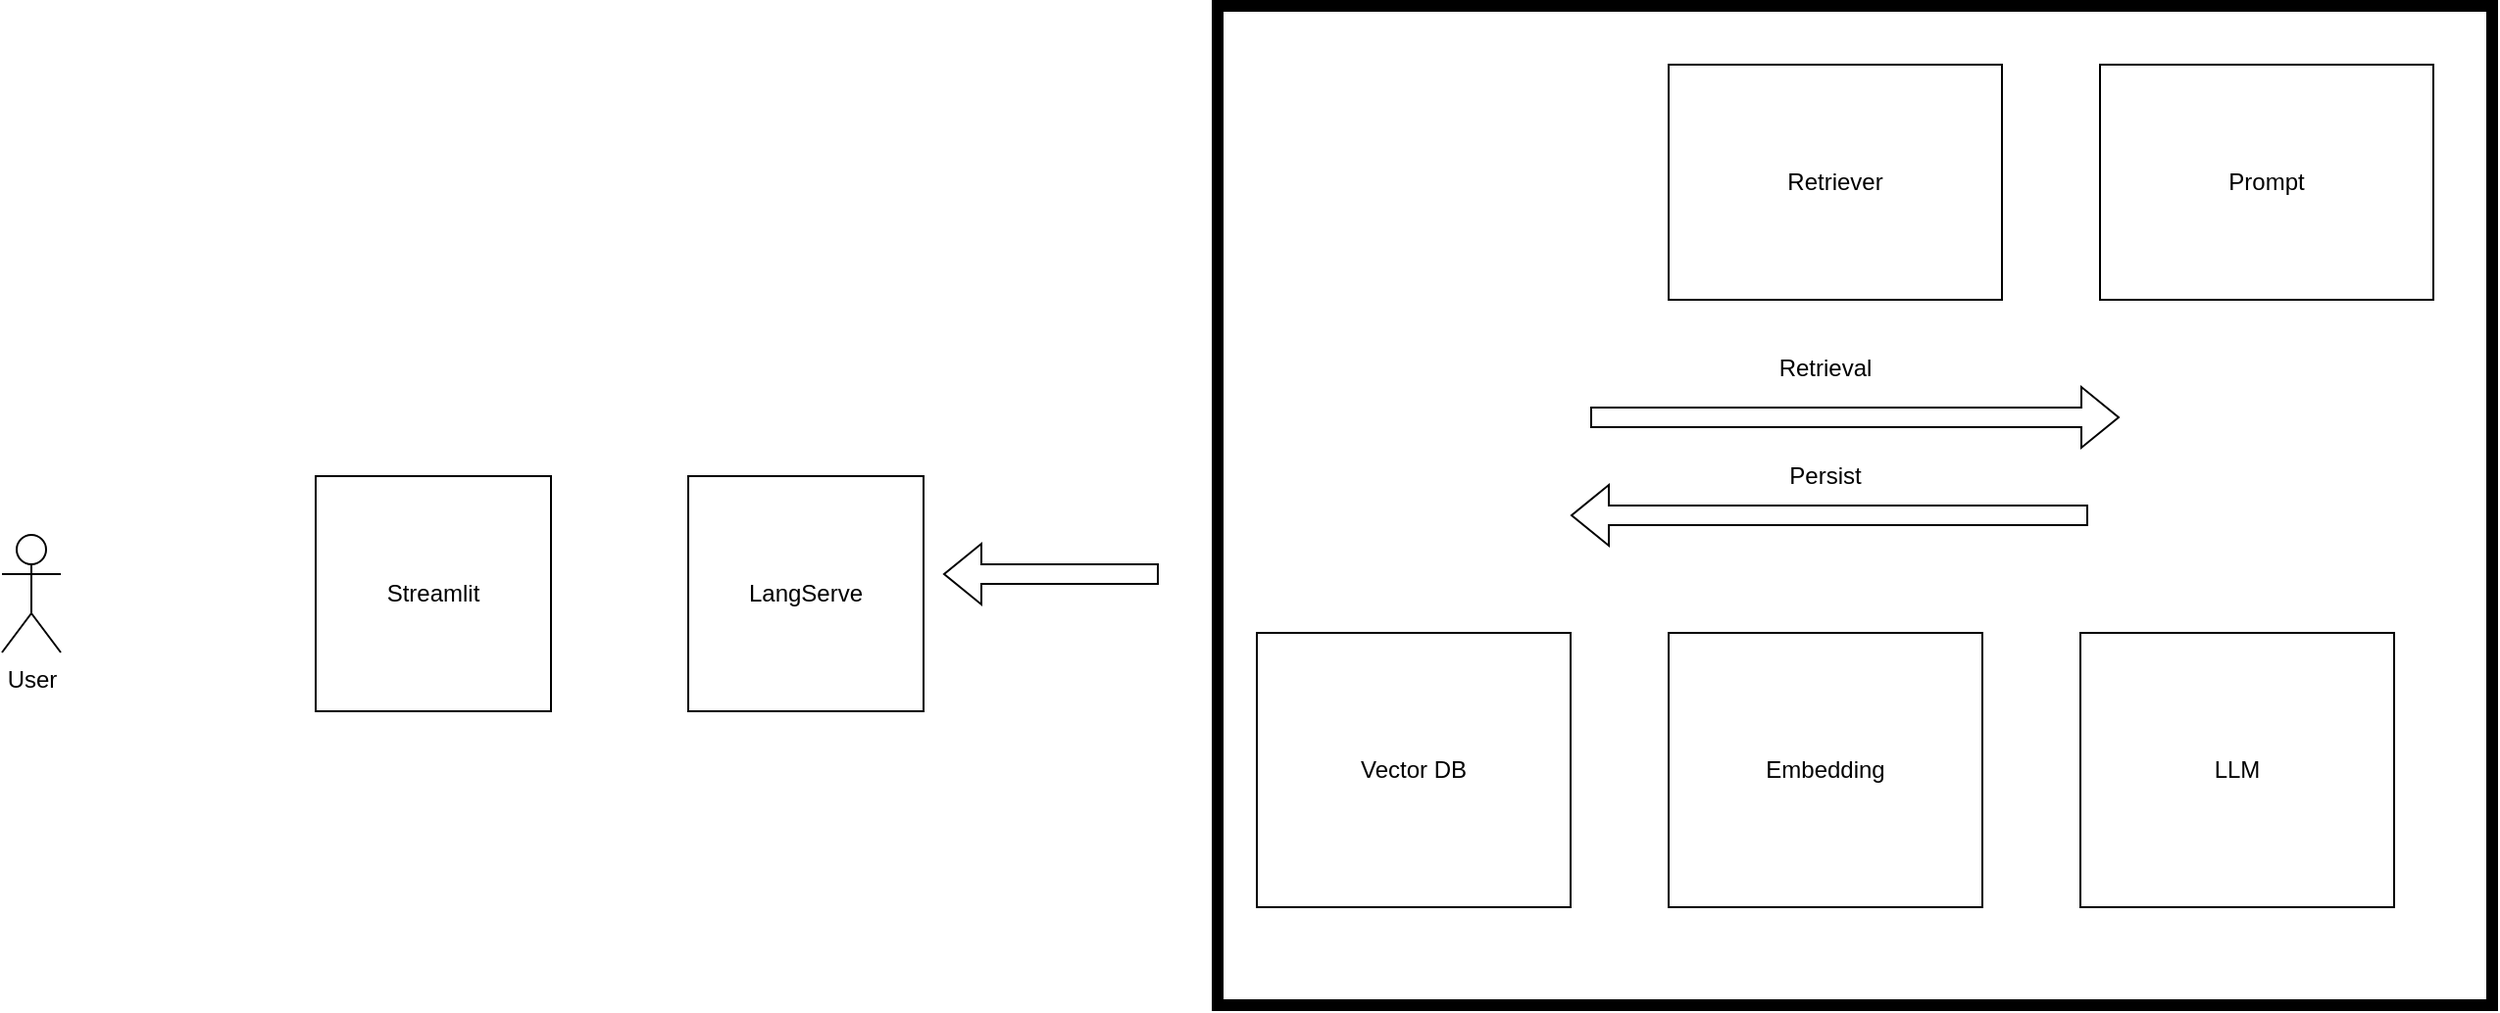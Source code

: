 <mxfile version="24.7.10">
  <diagram name="페이지-1" id="pMV4dl1nzcvc_YWF13aH">
    <mxGraphModel dx="2234" dy="1183" grid="1" gridSize="10" guides="1" tooltips="1" connect="1" arrows="1" fold="1" page="1" pageScale="1" pageWidth="827" pageHeight="1169" math="0" shadow="0">
      <root>
        <mxCell id="0" />
        <mxCell id="1" parent="0" />
        <mxCell id="thbL8XLCaNcCesoDMZGl-1" value="Vector DB" style="rounded=0;whiteSpace=wrap;html=1;" vertex="1" parent="1">
          <mxGeometry x="70" y="430" width="160" height="140" as="geometry" />
        </mxCell>
        <mxCell id="thbL8XLCaNcCesoDMZGl-2" value="LLM" style="rounded=0;whiteSpace=wrap;html=1;" vertex="1" parent="1">
          <mxGeometry x="490" y="430" width="160" height="140" as="geometry" />
        </mxCell>
        <mxCell id="thbL8XLCaNcCesoDMZGl-3" value="Embedding" style="rounded=0;whiteSpace=wrap;html=1;" vertex="1" parent="1">
          <mxGeometry x="280" y="430" width="160" height="140" as="geometry" />
        </mxCell>
        <mxCell id="thbL8XLCaNcCesoDMZGl-4" value="" style="shape=flexArrow;endArrow=classic;html=1;rounded=0;" edge="1" parent="1">
          <mxGeometry width="50" height="50" relative="1" as="geometry">
            <mxPoint x="494" y="370" as="sourcePoint" />
            <mxPoint x="230" y="370" as="targetPoint" />
          </mxGeometry>
        </mxCell>
        <mxCell id="thbL8XLCaNcCesoDMZGl-5" value="" style="shape=flexArrow;endArrow=classic;html=1;rounded=0;" edge="1" parent="1">
          <mxGeometry width="50" height="50" relative="1" as="geometry">
            <mxPoint x="240" y="320" as="sourcePoint" />
            <mxPoint x="510" y="320" as="targetPoint" />
          </mxGeometry>
        </mxCell>
        <mxCell id="thbL8XLCaNcCesoDMZGl-7" value="Persist" style="text;html=1;align=center;verticalAlign=middle;whiteSpace=wrap;rounded=0;" vertex="1" parent="1">
          <mxGeometry x="330" y="335" width="60" height="30" as="geometry" />
        </mxCell>
        <mxCell id="thbL8XLCaNcCesoDMZGl-8" value="Retrieval" style="text;html=1;align=center;verticalAlign=middle;whiteSpace=wrap;rounded=0;" vertex="1" parent="1">
          <mxGeometry x="307" y="280" width="106" height="30" as="geometry" />
        </mxCell>
        <mxCell id="thbL8XLCaNcCesoDMZGl-9" value="Prompt" style="rounded=0;whiteSpace=wrap;html=1;" vertex="1" parent="1">
          <mxGeometry x="500" y="140" width="170" height="120" as="geometry" />
        </mxCell>
        <mxCell id="thbL8XLCaNcCesoDMZGl-10" value="Retriever" style="rounded=0;whiteSpace=wrap;html=1;" vertex="1" parent="1">
          <mxGeometry x="280" y="140" width="170" height="120" as="geometry" />
        </mxCell>
        <mxCell id="thbL8XLCaNcCesoDMZGl-11" value="LangServe" style="rounded=0;whiteSpace=wrap;html=1;" vertex="1" parent="1">
          <mxGeometry x="-220" y="350" width="120" height="120" as="geometry" />
        </mxCell>
        <mxCell id="thbL8XLCaNcCesoDMZGl-12" value="Streamlit" style="rounded=0;whiteSpace=wrap;html=1;" vertex="1" parent="1">
          <mxGeometry x="-410" y="350" width="120" height="120" as="geometry" />
        </mxCell>
        <mxCell id="thbL8XLCaNcCesoDMZGl-13" value="" style="rounded=0;whiteSpace=wrap;html=1;fillColor=none;strokeWidth=6;" vertex="1" parent="1">
          <mxGeometry x="50" y="110" width="650" height="510" as="geometry" />
        </mxCell>
        <mxCell id="thbL8XLCaNcCesoDMZGl-14" value="" style="shape=flexArrow;endArrow=classic;html=1;rounded=0;" edge="1" parent="1">
          <mxGeometry width="50" height="50" relative="1" as="geometry">
            <mxPoint x="20" y="400" as="sourcePoint" />
            <mxPoint x="-90" y="400" as="targetPoint" />
          </mxGeometry>
        </mxCell>
        <mxCell id="thbL8XLCaNcCesoDMZGl-15" value="User" style="shape=umlActor;verticalLabelPosition=bottom;verticalAlign=top;html=1;outlineConnect=0;" vertex="1" parent="1">
          <mxGeometry x="-570" y="380" width="30" height="60" as="geometry" />
        </mxCell>
      </root>
    </mxGraphModel>
  </diagram>
</mxfile>
